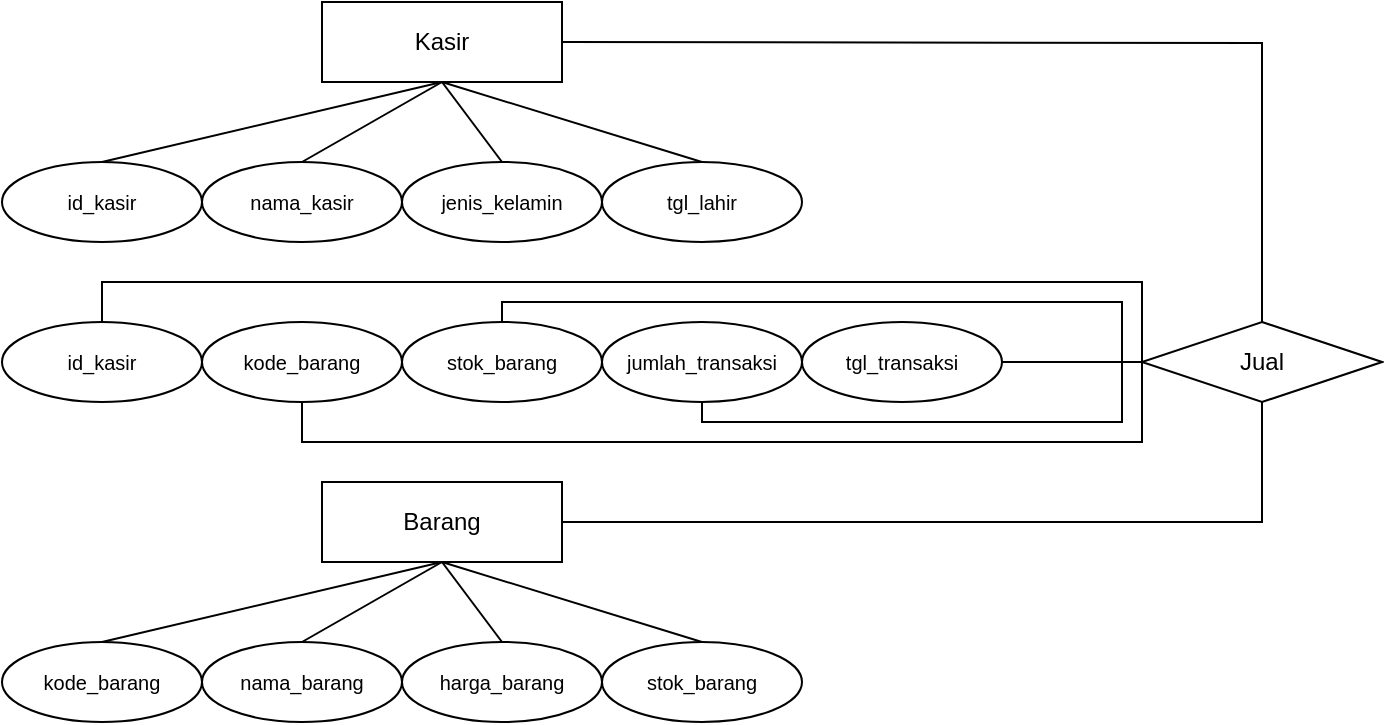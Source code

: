 <mxfile version="16.6.6" type="device"><diagram id="R2lEEEUBdFMjLlhIrx00" name="Page-1"><mxGraphModel dx="903" dy="487" grid="1" gridSize="10" guides="1" tooltips="1" connect="1" arrows="1" fold="1" page="1" pageScale="1" pageWidth="850" pageHeight="1100" math="0" shadow="0" extFonts="Permanent Marker^https://fonts.googleapis.com/css?family=Permanent+Marker"><root><mxCell id="0"/><mxCell id="1" parent="0"/><mxCell id="GC2EpkCzhB_8htIeS0Qe-21" value="" style="edgeStyle=orthogonalEdgeStyle;rounded=0;orthogonalLoop=1;jettySize=auto;html=1;endArrow=none;endFill=0;entryX=0.5;entryY=0;entryDx=0;entryDy=0;" edge="1" parent="1" target="GC2EpkCzhB_8htIeS0Qe-20"><mxGeometry relative="1" as="geometry"><mxPoint x="280" y="60" as="sourcePoint"/></mxGeometry></mxCell><mxCell id="GC2EpkCzhB_8htIeS0Qe-20" value="Jual" style="rhombus;whiteSpace=wrap;html=1;rounded=0;" vertex="1" parent="1"><mxGeometry x="570" y="200" width="120" height="40" as="geometry"/></mxCell><mxCell id="GC2EpkCzhB_8htIeS0Qe-22" value="" style="rounded=0;orthogonalLoop=1;jettySize=auto;html=1;endArrow=none;endFill=0;entryX=0.5;entryY=0;entryDx=0;entryDy=0;exitX=0.5;exitY=1;exitDx=0;exitDy=0;" edge="1" parent="1" source="GC2EpkCzhB_8htIeS0Qe-24" target="GC2EpkCzhB_8htIeS0Qe-64"><mxGeometry relative="1" as="geometry"><mxPoint x="330" y="360" as="targetPoint"/></mxGeometry></mxCell><mxCell id="GC2EpkCzhB_8htIeS0Qe-24" value="Barang" style="rounded=0;whiteSpace=wrap;html=1;" vertex="1" parent="1"><mxGeometry x="160" y="280" width="120" height="40" as="geometry"/></mxCell><mxCell id="GC2EpkCzhB_8htIeS0Qe-26" value="" style="rounded=0;orthogonalLoop=1;jettySize=auto;html=1;endArrow=none;endFill=0;entryX=0.5;entryY=0;entryDx=0;entryDy=0;exitX=0.5;exitY=1;exitDx=0;exitDy=0;" edge="1" parent="1" source="GC2EpkCzhB_8htIeS0Qe-24" target="GC2EpkCzhB_8htIeS0Qe-63"><mxGeometry relative="1" as="geometry"><mxPoint x="286.667" y="320" as="sourcePoint"/><mxPoint x="220" y="360" as="targetPoint"/></mxGeometry></mxCell><mxCell id="GC2EpkCzhB_8htIeS0Qe-28" value="" style="rounded=0;orthogonalLoop=1;jettySize=auto;html=1;endArrow=none;endFill=0;entryX=0.5;entryY=0;entryDx=0;entryDy=0;exitX=0.5;exitY=1;exitDx=0;exitDy=0;" edge="1" parent="1" source="GC2EpkCzhB_8htIeS0Qe-24" target="GC2EpkCzhB_8htIeS0Qe-29"><mxGeometry relative="1" as="geometry"><mxPoint x="206.667" y="340" as="sourcePoint"/></mxGeometry></mxCell><mxCell id="GC2EpkCzhB_8htIeS0Qe-29" value="&lt;font style=&quot;font-size: 10px&quot;&gt;kode_barang&lt;/font&gt;" style="ellipse;whiteSpace=wrap;html=1;rounded=0;" vertex="1" parent="1"><mxGeometry y="360" width="100" height="40" as="geometry"/></mxCell><mxCell id="GC2EpkCzhB_8htIeS0Qe-40" value="" style="edgeStyle=orthogonalEdgeStyle;rounded=0;orthogonalLoop=1;jettySize=auto;html=1;endArrow=none;endFill=0;entryX=0.5;entryY=1;entryDx=0;entryDy=0;exitX=1;exitY=0.5;exitDx=0;exitDy=0;" edge="1" parent="1" target="GC2EpkCzhB_8htIeS0Qe-20" source="GC2EpkCzhB_8htIeS0Qe-24"><mxGeometry relative="1" as="geometry"><mxPoint x="280" y="220" as="sourcePoint"/><mxPoint x="360" y="220" as="targetPoint"/></mxGeometry></mxCell><mxCell id="GC2EpkCzhB_8htIeS0Qe-63" value="&lt;font style=&quot;font-size: 10px&quot;&gt;nama_barang&lt;/font&gt;" style="ellipse;whiteSpace=wrap;html=1;rounded=0;" vertex="1" parent="1"><mxGeometry x="100" y="360" width="100" height="40" as="geometry"/></mxCell><mxCell id="GC2EpkCzhB_8htIeS0Qe-64" value="&lt;font style=&quot;font-size: 10px&quot;&gt;harga_barang&lt;/font&gt;" style="ellipse;whiteSpace=wrap;html=1;rounded=0;" vertex="1" parent="1"><mxGeometry x="200" y="360" width="100" height="40" as="geometry"/></mxCell><mxCell id="GC2EpkCzhB_8htIeS0Qe-65" value="" style="rounded=0;orthogonalLoop=1;jettySize=auto;html=1;endArrow=none;endFill=0;entryX=0.5;entryY=0;entryDx=0;entryDy=0;exitX=0.5;exitY=1;exitDx=0;exitDy=0;" edge="1" parent="1" target="GC2EpkCzhB_8htIeS0Qe-66" source="GC2EpkCzhB_8htIeS0Qe-24"><mxGeometry relative="1" as="geometry"><mxPoint x="230" y="330" as="sourcePoint"/><mxPoint x="340" y="370" as="targetPoint"/></mxGeometry></mxCell><mxCell id="GC2EpkCzhB_8htIeS0Qe-66" value="&lt;font style=&quot;font-size: 10px&quot;&gt;stok_barang&lt;/font&gt;" style="ellipse;whiteSpace=wrap;html=1;rounded=0;" vertex="1" parent="1"><mxGeometry x="300" y="360" width="100" height="40" as="geometry"/></mxCell><mxCell id="GC2EpkCzhB_8htIeS0Qe-68" value="" style="rounded=0;orthogonalLoop=1;jettySize=auto;html=1;endArrow=none;endFill=0;entryX=0.5;entryY=0;entryDx=0;entryDy=0;exitX=0.5;exitY=1;exitDx=0;exitDy=0;" edge="1" parent="1" source="GC2EpkCzhB_8htIeS0Qe-69" target="GC2EpkCzhB_8htIeS0Qe-74"><mxGeometry relative="1" as="geometry"><mxPoint x="330" y="120" as="targetPoint"/></mxGeometry></mxCell><mxCell id="GC2EpkCzhB_8htIeS0Qe-69" value="Kasir" style="rounded=0;whiteSpace=wrap;html=1;" vertex="1" parent="1"><mxGeometry x="160" y="40" width="120" height="40" as="geometry"/></mxCell><mxCell id="GC2EpkCzhB_8htIeS0Qe-70" value="" style="rounded=0;orthogonalLoop=1;jettySize=auto;html=1;endArrow=none;endFill=0;entryX=0.5;entryY=0;entryDx=0;entryDy=0;exitX=0.5;exitY=1;exitDx=0;exitDy=0;" edge="1" parent="1" source="GC2EpkCzhB_8htIeS0Qe-69" target="GC2EpkCzhB_8htIeS0Qe-73"><mxGeometry relative="1" as="geometry"><mxPoint x="286.667" y="80" as="sourcePoint"/><mxPoint x="220" y="120" as="targetPoint"/></mxGeometry></mxCell><mxCell id="GC2EpkCzhB_8htIeS0Qe-71" value="" style="rounded=0;orthogonalLoop=1;jettySize=auto;html=1;endArrow=none;endFill=0;entryX=0.5;entryY=0;entryDx=0;entryDy=0;exitX=0.5;exitY=1;exitDx=0;exitDy=0;" edge="1" parent="1" source="GC2EpkCzhB_8htIeS0Qe-69" target="GC2EpkCzhB_8htIeS0Qe-72"><mxGeometry relative="1" as="geometry"><mxPoint x="206.667" y="100" as="sourcePoint"/></mxGeometry></mxCell><mxCell id="GC2EpkCzhB_8htIeS0Qe-72" value="&lt;font style=&quot;font-size: 10px&quot;&gt;id_kasir&lt;/font&gt;" style="ellipse;whiteSpace=wrap;html=1;rounded=0;" vertex="1" parent="1"><mxGeometry y="120" width="100" height="40" as="geometry"/></mxCell><mxCell id="GC2EpkCzhB_8htIeS0Qe-73" value="&lt;font style=&quot;font-size: 10px&quot;&gt;nama_kasir&lt;/font&gt;" style="ellipse;whiteSpace=wrap;html=1;rounded=0;" vertex="1" parent="1"><mxGeometry x="100" y="120" width="100" height="40" as="geometry"/></mxCell><mxCell id="GC2EpkCzhB_8htIeS0Qe-74" value="&lt;font style=&quot;font-size: 10px&quot;&gt;jenis_kelamin&lt;/font&gt;" style="ellipse;whiteSpace=wrap;html=1;rounded=0;" vertex="1" parent="1"><mxGeometry x="200" y="120" width="100" height="40" as="geometry"/></mxCell><mxCell id="GC2EpkCzhB_8htIeS0Qe-75" value="" style="rounded=0;orthogonalLoop=1;jettySize=auto;html=1;endArrow=none;endFill=0;entryX=0.5;entryY=0;entryDx=0;entryDy=0;exitX=0.5;exitY=1;exitDx=0;exitDy=0;" edge="1" parent="1" source="GC2EpkCzhB_8htIeS0Qe-69" target="GC2EpkCzhB_8htIeS0Qe-76"><mxGeometry relative="1" as="geometry"><mxPoint x="230" y="90" as="sourcePoint"/><mxPoint x="340" y="130" as="targetPoint"/></mxGeometry></mxCell><mxCell id="GC2EpkCzhB_8htIeS0Qe-76" value="&lt;font style=&quot;font-size: 10px&quot;&gt;tgl_lahir&lt;/font&gt;" style="ellipse;whiteSpace=wrap;html=1;rounded=0;" vertex="1" parent="1"><mxGeometry x="300" y="120" width="100" height="40" as="geometry"/></mxCell><mxCell id="GC2EpkCzhB_8htIeS0Qe-99" style="edgeStyle=orthogonalEdgeStyle;rounded=0;orthogonalLoop=1;jettySize=auto;html=1;exitX=0.5;exitY=0;exitDx=0;exitDy=0;entryX=0;entryY=0.5;entryDx=0;entryDy=0;fontSize=10;endArrow=none;endFill=0;" edge="1" parent="1" source="GC2EpkCzhB_8htIeS0Qe-80" target="GC2EpkCzhB_8htIeS0Qe-20"><mxGeometry relative="1" as="geometry"><Array as="points"><mxPoint x="250" y="190"/><mxPoint x="560" y="190"/><mxPoint x="560" y="220"/></Array></mxGeometry></mxCell><mxCell id="GC2EpkCzhB_8htIeS0Qe-80" value="&lt;font style=&quot;font-size: 10px&quot;&gt;stok_barang&lt;/font&gt;" style="ellipse;whiteSpace=wrap;html=1;rounded=0;" vertex="1" parent="1"><mxGeometry x="200" y="200" width="100" height="40" as="geometry"/></mxCell><mxCell id="GC2EpkCzhB_8htIeS0Qe-96" style="edgeStyle=orthogonalEdgeStyle;rounded=0;orthogonalLoop=1;jettySize=auto;html=1;exitX=0.5;exitY=0;exitDx=0;exitDy=0;entryX=0;entryY=0.5;entryDx=0;entryDy=0;fontSize=10;endArrow=none;endFill=0;" edge="1" parent="1" source="GC2EpkCzhB_8htIeS0Qe-81" target="GC2EpkCzhB_8htIeS0Qe-20"><mxGeometry relative="1" as="geometry"><Array as="points"><mxPoint x="50" y="180"/><mxPoint x="570" y="180"/></Array></mxGeometry></mxCell><mxCell id="GC2EpkCzhB_8htIeS0Qe-81" value="&lt;font style=&quot;font-size: 10px&quot;&gt;id_kasir&lt;/font&gt;" style="ellipse;whiteSpace=wrap;html=1;rounded=0;" vertex="1" parent="1"><mxGeometry y="200" width="100" height="40" as="geometry"/></mxCell><mxCell id="GC2EpkCzhB_8htIeS0Qe-103" style="edgeStyle=orthogonalEdgeStyle;rounded=0;orthogonalLoop=1;jettySize=auto;html=1;exitX=1;exitY=0.5;exitDx=0;exitDy=0;entryX=0;entryY=0.5;entryDx=0;entryDy=0;fontSize=10;endArrow=none;endFill=0;" edge="1" parent="1" source="GC2EpkCzhB_8htIeS0Qe-82" target="GC2EpkCzhB_8htIeS0Qe-20"><mxGeometry relative="1" as="geometry"/></mxCell><mxCell id="GC2EpkCzhB_8htIeS0Qe-82" value="&lt;font style=&quot;font-size: 10px&quot;&gt;tgl_transaksi&lt;/font&gt;" style="ellipse;whiteSpace=wrap;html=1;rounded=0;" vertex="1" parent="1"><mxGeometry x="400" y="200" width="100" height="40" as="geometry"/></mxCell><mxCell id="GC2EpkCzhB_8htIeS0Qe-98" style="edgeStyle=orthogonalEdgeStyle;rounded=0;orthogonalLoop=1;jettySize=auto;html=1;exitX=0.5;exitY=1;exitDx=0;exitDy=0;entryX=0;entryY=0.5;entryDx=0;entryDy=0;fontSize=10;endArrow=none;endFill=0;" edge="1" parent="1" source="GC2EpkCzhB_8htIeS0Qe-84" target="GC2EpkCzhB_8htIeS0Qe-20"><mxGeometry relative="1" as="geometry"><Array as="points"><mxPoint x="150" y="260"/><mxPoint x="570" y="260"/></Array></mxGeometry></mxCell><mxCell id="GC2EpkCzhB_8htIeS0Qe-84" value="&lt;font style=&quot;font-size: 10px&quot;&gt;kode_barang&lt;/font&gt;" style="ellipse;whiteSpace=wrap;html=1;rounded=0;" vertex="1" parent="1"><mxGeometry x="100" y="200" width="100" height="40" as="geometry"/></mxCell><mxCell id="GC2EpkCzhB_8htIeS0Qe-100" style="edgeStyle=orthogonalEdgeStyle;rounded=0;orthogonalLoop=1;jettySize=auto;html=1;exitX=0.5;exitY=1;exitDx=0;exitDy=0;entryX=0;entryY=0.5;entryDx=0;entryDy=0;fontSize=10;endArrow=none;endFill=0;" edge="1" parent="1" source="GC2EpkCzhB_8htIeS0Qe-88" target="GC2EpkCzhB_8htIeS0Qe-20"><mxGeometry relative="1" as="geometry"><Array as="points"><mxPoint x="350" y="250"/><mxPoint x="560" y="250"/><mxPoint x="560" y="220"/></Array></mxGeometry></mxCell><mxCell id="GC2EpkCzhB_8htIeS0Qe-88" value="&lt;font style=&quot;font-size: 10px&quot;&gt;jumlah_transaksi&lt;/font&gt;" style="ellipse;whiteSpace=wrap;html=1;rounded=0;" vertex="1" parent="1"><mxGeometry x="300" y="200" width="100" height="40" as="geometry"/></mxCell></root></mxGraphModel></diagram></mxfile>
